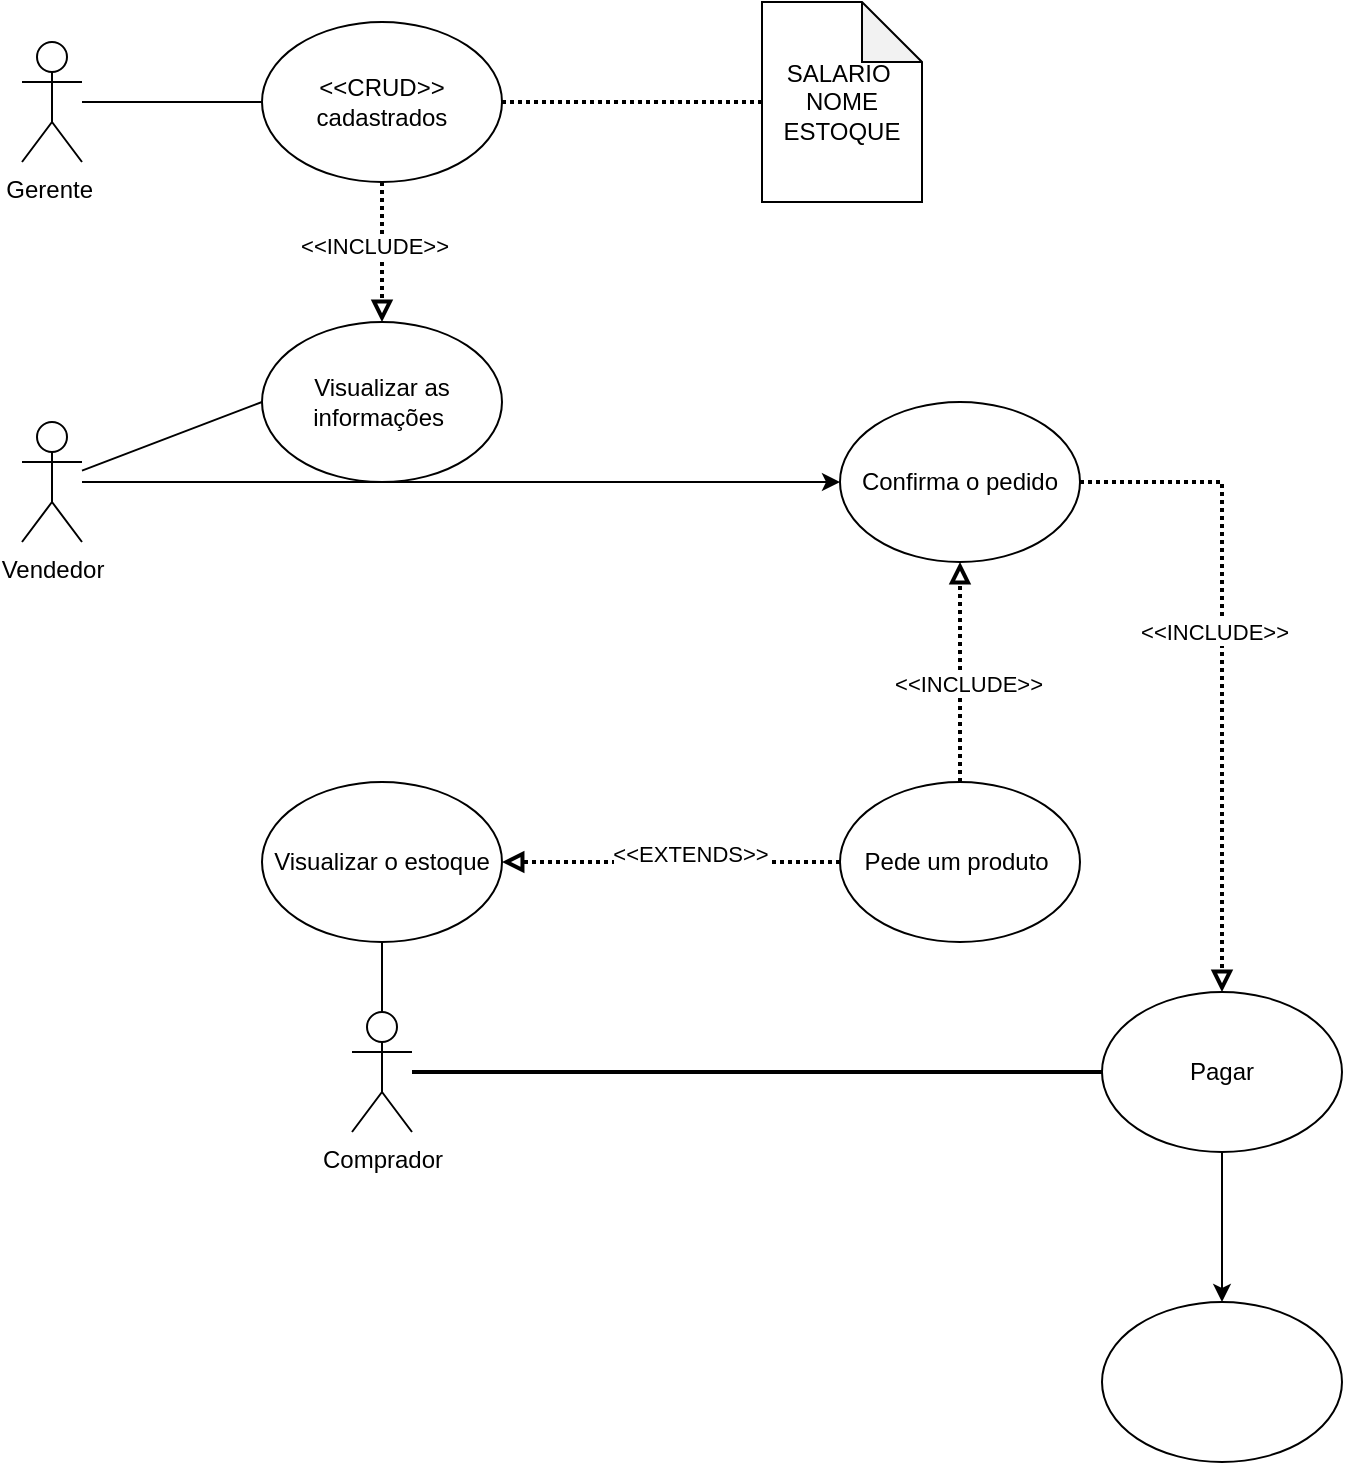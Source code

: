 <mxfile version="22.0.4" type="github">
  <diagram name="Página-1" id="sPDoId9NAIMN18nsPKQ9">
    <mxGraphModel dx="1174" dy="659" grid="1" gridSize="10" guides="1" tooltips="1" connect="1" arrows="1" fold="1" page="1" pageScale="1" pageWidth="827" pageHeight="1169" math="0" shadow="0">
      <root>
        <mxCell id="0" />
        <mxCell id="1" parent="0" />
        <mxCell id="kJ7FNMAC1oahVJ6lY4T5-31" style="rounded=0;orthogonalLoop=1;jettySize=auto;html=1;entryX=0;entryY=0.5;entryDx=0;entryDy=0;endArrow=none;endFill=0;" edge="1" parent="1" source="kJ7FNMAC1oahVJ6lY4T5-1" target="kJ7FNMAC1oahVJ6lY4T5-27">
          <mxGeometry relative="1" as="geometry" />
        </mxCell>
        <mxCell id="kJ7FNMAC1oahVJ6lY4T5-48" style="edgeStyle=orthogonalEdgeStyle;rounded=0;orthogonalLoop=1;jettySize=auto;html=1;entryX=0;entryY=0.5;entryDx=0;entryDy=0;" edge="1" parent="1" source="kJ7FNMAC1oahVJ6lY4T5-1" target="kJ7FNMAC1oahVJ6lY4T5-49">
          <mxGeometry relative="1" as="geometry">
            <mxPoint x="410" y="290" as="targetPoint" />
          </mxGeometry>
        </mxCell>
        <mxCell id="kJ7FNMAC1oahVJ6lY4T5-1" value="Vendedor" style="shape=umlActor;verticalLabelPosition=bottom;verticalAlign=top;html=1;outlineConnect=0;" vertex="1" parent="1">
          <mxGeometry x="100" y="260" width="30" height="60" as="geometry" />
        </mxCell>
        <mxCell id="kJ7FNMAC1oahVJ6lY4T5-45" style="edgeStyle=orthogonalEdgeStyle;rounded=0;orthogonalLoop=1;jettySize=auto;html=1;endArrow=none;endFill=0;" edge="1" parent="1" source="kJ7FNMAC1oahVJ6lY4T5-2" target="kJ7FNMAC1oahVJ6lY4T5-44">
          <mxGeometry relative="1" as="geometry" />
        </mxCell>
        <mxCell id="kJ7FNMAC1oahVJ6lY4T5-2" value="Comprador" style="shape=umlActor;verticalLabelPosition=bottom;verticalAlign=top;html=1;outlineConnect=0;" vertex="1" parent="1">
          <mxGeometry x="265" y="555" width="30" height="60" as="geometry" />
        </mxCell>
        <mxCell id="kJ7FNMAC1oahVJ6lY4T5-3" value="&amp;lt;&amp;lt;CRUD&amp;gt;&amp;gt;&lt;br&gt;&amp;nbsp;cadastrados&amp;nbsp;" style="ellipse;whiteSpace=wrap;html=1;" vertex="1" parent="1">
          <mxGeometry x="220" y="60" width="120" height="80" as="geometry" />
        </mxCell>
        <mxCell id="kJ7FNMAC1oahVJ6lY4T5-21" style="edgeStyle=orthogonalEdgeStyle;rounded=0;orthogonalLoop=1;jettySize=auto;html=1;entryX=0;entryY=0.5;entryDx=0;entryDy=0;endArrow=none;endFill=0;" edge="1" parent="1" source="kJ7FNMAC1oahVJ6lY4T5-11" target="kJ7FNMAC1oahVJ6lY4T5-3">
          <mxGeometry relative="1" as="geometry" />
        </mxCell>
        <mxCell id="kJ7FNMAC1oahVJ6lY4T5-11" value="Gerente&amp;nbsp;" style="shape=umlActor;verticalLabelPosition=bottom;verticalAlign=top;html=1;outlineConnect=0;" vertex="1" parent="1">
          <mxGeometry x="100" y="70" width="30" height="60" as="geometry" />
        </mxCell>
        <mxCell id="kJ7FNMAC1oahVJ6lY4T5-17" value="SALARIO&amp;nbsp;&lt;br&gt;NOME&lt;br&gt;ESTOQUE" style="shape=note;whiteSpace=wrap;html=1;backgroundOutline=1;darkOpacity=0.05;" vertex="1" parent="1">
          <mxGeometry x="470" y="50" width="80" height="100" as="geometry" />
        </mxCell>
        <mxCell id="kJ7FNMAC1oahVJ6lY4T5-24" value="" style="endArrow=none;dashed=1;html=1;dashPattern=1 1;strokeWidth=2;rounded=0;exitX=1;exitY=0.5;exitDx=0;exitDy=0;entryX=0;entryY=0.5;entryDx=0;entryDy=0;entryPerimeter=0;" edge="1" parent="1" source="kJ7FNMAC1oahVJ6lY4T5-3" target="kJ7FNMAC1oahVJ6lY4T5-17">
          <mxGeometry width="50" height="50" relative="1" as="geometry">
            <mxPoint x="300" y="360" as="sourcePoint" />
            <mxPoint x="350" y="310" as="targetPoint" />
          </mxGeometry>
        </mxCell>
        <mxCell id="kJ7FNMAC1oahVJ6lY4T5-27" value="Visualizar as informações&amp;nbsp;" style="ellipse;whiteSpace=wrap;html=1;" vertex="1" parent="1">
          <mxGeometry x="220" y="210" width="120" height="80" as="geometry" />
        </mxCell>
        <mxCell id="kJ7FNMAC1oahVJ6lY4T5-38" value="" style="endArrow=block;dashed=1;html=1;dashPattern=1 1;strokeWidth=2;rounded=0;exitX=0.5;exitY=1;exitDx=0;exitDy=0;entryX=0.5;entryY=0;entryDx=0;entryDy=0;startArrow=none;startFill=0;endFill=0;" edge="1" parent="1" source="kJ7FNMAC1oahVJ6lY4T5-3" target="kJ7FNMAC1oahVJ6lY4T5-27">
          <mxGeometry width="50" height="50" relative="1" as="geometry">
            <mxPoint x="350" y="110" as="sourcePoint" />
            <mxPoint x="480" y="110" as="targetPoint" />
            <Array as="points" />
          </mxGeometry>
        </mxCell>
        <mxCell id="kJ7FNMAC1oahVJ6lY4T5-39" value="&amp;lt;&amp;lt;INCLUDE&amp;gt;&amp;gt;" style="edgeLabel;html=1;align=center;verticalAlign=middle;resizable=0;points=[];" vertex="1" connectable="0" parent="kJ7FNMAC1oahVJ6lY4T5-38">
          <mxGeometry x="-0.106" y="-4" relative="1" as="geometry">
            <mxPoint as="offset" />
          </mxGeometry>
        </mxCell>
        <mxCell id="kJ7FNMAC1oahVJ6lY4T5-44" value="Visualizar o estoque" style="ellipse;whiteSpace=wrap;html=1;" vertex="1" parent="1">
          <mxGeometry x="220" y="440" width="120" height="80" as="geometry" />
        </mxCell>
        <mxCell id="kJ7FNMAC1oahVJ6lY4T5-46" value="Pede um produto&amp;nbsp;" style="ellipse;whiteSpace=wrap;html=1;" vertex="1" parent="1">
          <mxGeometry x="509" y="440" width="120" height="80" as="geometry" />
        </mxCell>
        <mxCell id="kJ7FNMAC1oahVJ6lY4T5-49" value="Confirma o pedido" style="ellipse;whiteSpace=wrap;html=1;" vertex="1" parent="1">
          <mxGeometry x="509" y="250" width="120" height="80" as="geometry" />
        </mxCell>
        <mxCell id="kJ7FNMAC1oahVJ6lY4T5-54" value="" style="endArrow=block;dashed=1;html=1;dashPattern=1 1;strokeWidth=2;rounded=0;exitX=0.5;exitY=0;exitDx=0;exitDy=0;entryX=0.5;entryY=1;entryDx=0;entryDy=0;startArrow=none;startFill=0;endFill=0;" edge="1" parent="1" source="kJ7FNMAC1oahVJ6lY4T5-46" target="kJ7FNMAC1oahVJ6lY4T5-49">
          <mxGeometry width="50" height="50" relative="1" as="geometry">
            <mxPoint x="679" y="350" as="sourcePoint" />
            <mxPoint x="679" y="420" as="targetPoint" />
            <Array as="points" />
          </mxGeometry>
        </mxCell>
        <mxCell id="kJ7FNMAC1oahVJ6lY4T5-55" value="&amp;lt;&amp;lt;INCLUDE&amp;gt;&amp;gt;" style="edgeLabel;html=1;align=center;verticalAlign=middle;resizable=0;points=[];" vertex="1" connectable="0" parent="kJ7FNMAC1oahVJ6lY4T5-54">
          <mxGeometry x="-0.106" y="-4" relative="1" as="geometry">
            <mxPoint as="offset" />
          </mxGeometry>
        </mxCell>
        <mxCell id="kJ7FNMAC1oahVJ6lY4T5-57" value="" style="endArrow=block;dashed=1;html=1;dashPattern=1 1;strokeWidth=2;rounded=0;startArrow=none;startFill=0;endFill=0;exitX=0;exitY=0.5;exitDx=0;exitDy=0;" edge="1" parent="1" source="kJ7FNMAC1oahVJ6lY4T5-46" target="kJ7FNMAC1oahVJ6lY4T5-44">
          <mxGeometry width="50" height="50" relative="1" as="geometry">
            <mxPoint x="509" y="360" as="sourcePoint" />
            <mxPoint x="480" y="340" as="targetPoint" />
            <Array as="points" />
          </mxGeometry>
        </mxCell>
        <mxCell id="kJ7FNMAC1oahVJ6lY4T5-58" value="&amp;lt;&amp;lt;EXTENDS&amp;gt;&amp;gt;" style="edgeLabel;html=1;align=center;verticalAlign=middle;resizable=0;points=[];" vertex="1" connectable="0" parent="kJ7FNMAC1oahVJ6lY4T5-57">
          <mxGeometry x="-0.106" y="-4" relative="1" as="geometry">
            <mxPoint as="offset" />
          </mxGeometry>
        </mxCell>
        <mxCell id="kJ7FNMAC1oahVJ6lY4T5-65" style="edgeStyle=orthogonalEdgeStyle;rounded=0;orthogonalLoop=1;jettySize=auto;html=1;" edge="1" parent="1" source="kJ7FNMAC1oahVJ6lY4T5-59">
          <mxGeometry relative="1" as="geometry">
            <mxPoint x="700" y="700" as="targetPoint" />
          </mxGeometry>
        </mxCell>
        <mxCell id="kJ7FNMAC1oahVJ6lY4T5-59" value="Pagar" style="ellipse;whiteSpace=wrap;html=1;" vertex="1" parent="1">
          <mxGeometry x="640" y="545" width="120" height="80" as="geometry" />
        </mxCell>
        <mxCell id="kJ7FNMAC1oahVJ6lY4T5-61" value="" style="endArrow=block;dashed=1;html=1;dashPattern=1 1;strokeWidth=2;rounded=0;exitX=1;exitY=0.5;exitDx=0;exitDy=0;entryX=0.5;entryY=0;entryDx=0;entryDy=0;startArrow=none;startFill=0;endFill=0;" edge="1" parent="1" source="kJ7FNMAC1oahVJ6lY4T5-49" target="kJ7FNMAC1oahVJ6lY4T5-59">
          <mxGeometry width="50" height="50" relative="1" as="geometry">
            <mxPoint x="750" y="380" as="sourcePoint" />
            <mxPoint x="750" y="270" as="targetPoint" />
            <Array as="points">
              <mxPoint x="700" y="290" />
            </Array>
          </mxGeometry>
        </mxCell>
        <mxCell id="kJ7FNMAC1oahVJ6lY4T5-62" value="&amp;lt;&amp;lt;INCLUDE&amp;gt;&amp;gt;" style="edgeLabel;html=1;align=center;verticalAlign=middle;resizable=0;points=[];" vertex="1" connectable="0" parent="kJ7FNMAC1oahVJ6lY4T5-61">
          <mxGeometry x="-0.106" y="-4" relative="1" as="geometry">
            <mxPoint as="offset" />
          </mxGeometry>
        </mxCell>
        <mxCell id="kJ7FNMAC1oahVJ6lY4T5-63" value="" style="endArrow=none;html=1;strokeWidth=2;rounded=0;startArrow=none;startFill=0;endFill=0;entryX=0;entryY=0.5;entryDx=0;entryDy=0;" edge="1" parent="1" source="kJ7FNMAC1oahVJ6lY4T5-2" target="kJ7FNMAC1oahVJ6lY4T5-59">
          <mxGeometry width="50" height="50" relative="1" as="geometry">
            <mxPoint x="583" y="584" as="sourcePoint" />
            <mxPoint x="414" y="584" as="targetPoint" />
            <Array as="points">
              <mxPoint x="570" y="585" />
            </Array>
          </mxGeometry>
        </mxCell>
        <mxCell id="kJ7FNMAC1oahVJ6lY4T5-66" value="" style="ellipse;whiteSpace=wrap;html=1;" vertex="1" parent="1">
          <mxGeometry x="640" y="700" width="120" height="80" as="geometry" />
        </mxCell>
      </root>
    </mxGraphModel>
  </diagram>
</mxfile>
